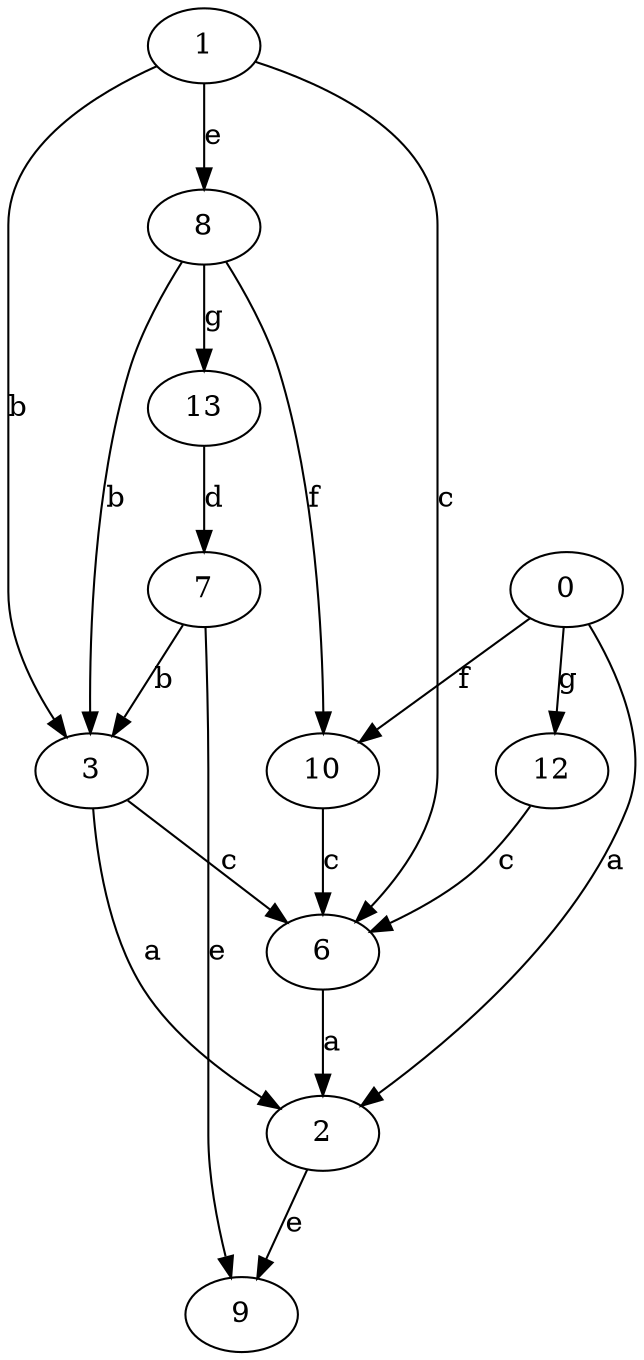 strict digraph  {
1;
2;
3;
6;
7;
8;
0;
9;
10;
12;
13;
1 -> 3  [label=b];
1 -> 6  [label=c];
1 -> 8  [label=e];
2 -> 9  [label=e];
3 -> 2  [label=a];
3 -> 6  [label=c];
6 -> 2  [label=a];
7 -> 3  [label=b];
7 -> 9  [label=e];
8 -> 3  [label=b];
8 -> 10  [label=f];
8 -> 13  [label=g];
0 -> 2  [label=a];
0 -> 10  [label=f];
0 -> 12  [label=g];
10 -> 6  [label=c];
12 -> 6  [label=c];
13 -> 7  [label=d];
}
